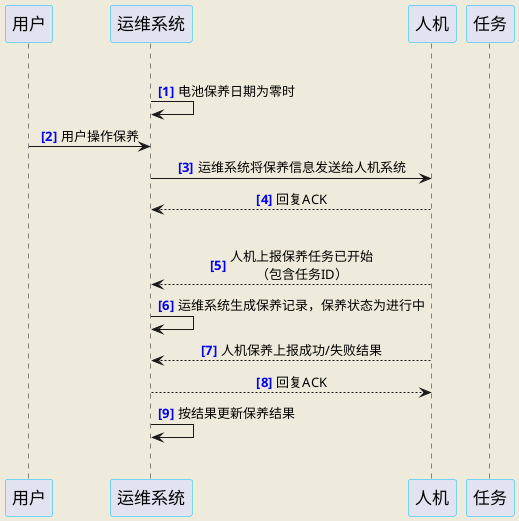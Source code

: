 @startuml
skinparam backgroundColor #EEEBDC

skinparam sequenceMessageAlign center
'skinparam monochrome reverse

skinparam sequence {
ParticipantBorderColor DeepSkyBlue
'ParticipantBackgroundColor DodgerBlue
ParticipantFontSize 17
'ParticipantFontColor #A9DCDF

}

autonumber "<font color=blue><b>[##]"

participant "用户" as user

participant "运维系统" as omsys

participant "人机" as robot

participant "任务" as task
|||
omsys -> omsys: 电池保养日期为零时

user -> omsys: 用户操作保养

omsys -> robot: 运维系统将保养信息发送给人机系统

robot --> omsys: 回复ACK
|||

robot --> omsys: 人机上报保养任务已开始\n（包含任务ID）

omsys -> omsys: 运维系统生成保养记录，保养状态为进行中


robot --> omsys: 人机保养上报成功/失败结果
omsys --> robot: 回复ACK
omsys -> omsys: 按结果更新保养结果
|||
@enduml
